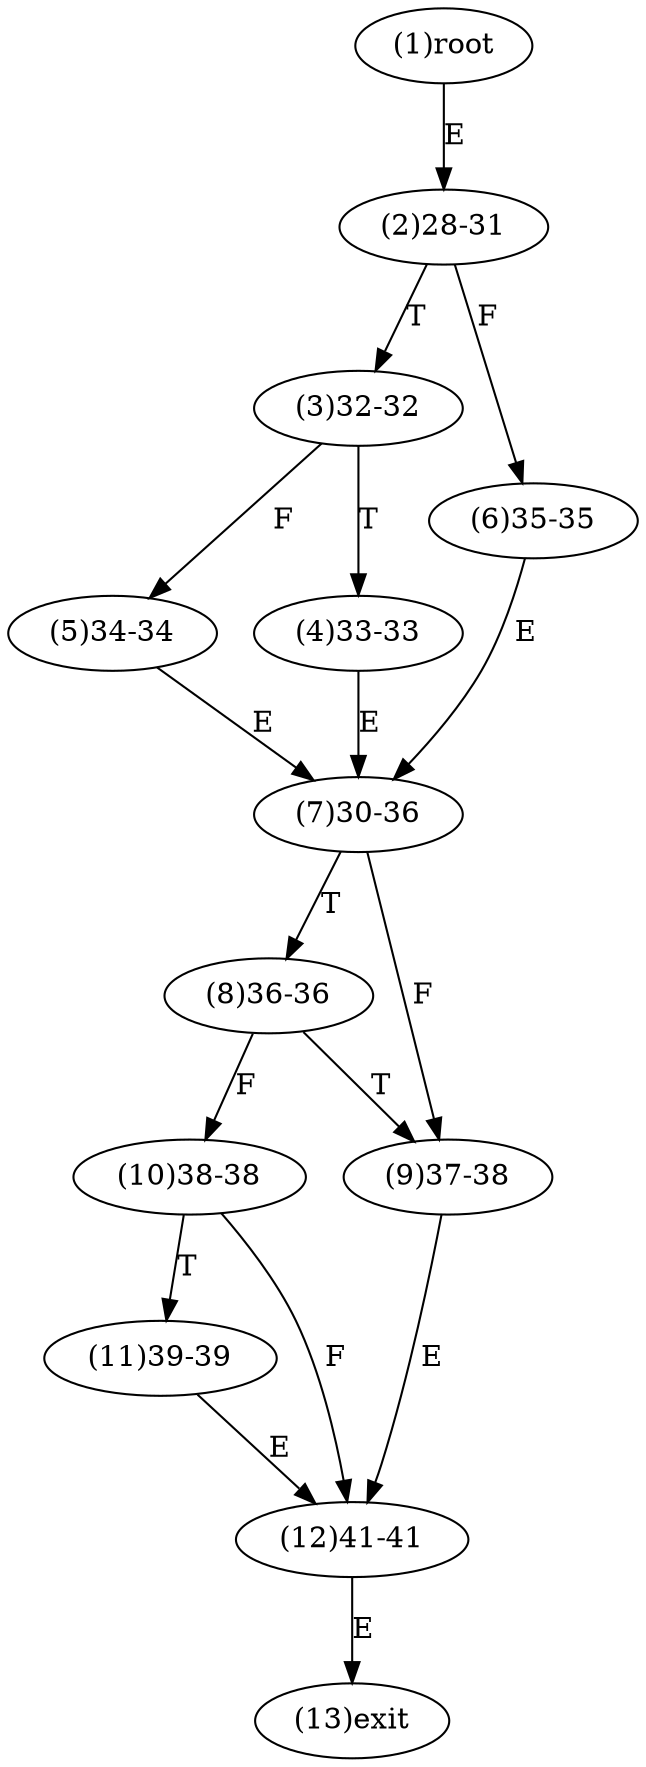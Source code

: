 digraph "" { 
1[ label="(1)root"];
2[ label="(2)28-31"];
3[ label="(3)32-32"];
4[ label="(4)33-33"];
5[ label="(5)34-34"];
6[ label="(6)35-35"];
7[ label="(7)30-36"];
8[ label="(8)36-36"];
9[ label="(9)37-38"];
10[ label="(10)38-38"];
11[ label="(11)39-39"];
12[ label="(12)41-41"];
13[ label="(13)exit"];
1->2[ label="E"];
2->6[ label="F"];
2->3[ label="T"];
3->5[ label="F"];
3->4[ label="T"];
4->7[ label="E"];
5->7[ label="E"];
6->7[ label="E"];
7->9[ label="F"];
7->8[ label="T"];
8->10[ label="F"];
8->9[ label="T"];
9->12[ label="E"];
10->12[ label="F"];
10->11[ label="T"];
11->12[ label="E"];
12->13[ label="E"];
}